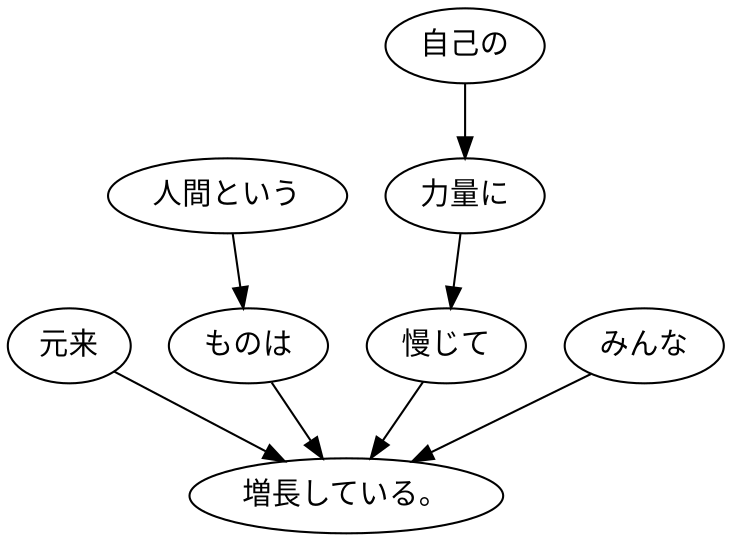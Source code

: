 digraph graph180 {
	node0 [label="元来"];
	node1 [label="人間という"];
	node2 [label="ものは"];
	node3 [label="自己の"];
	node4 [label="力量に"];
	node5 [label="慢じて"];
	node6 [label="みんな"];
	node7 [label="増長している。"];
	node0 -> node7;
	node1 -> node2;
	node2 -> node7;
	node3 -> node4;
	node4 -> node5;
	node5 -> node7;
	node6 -> node7;
}
